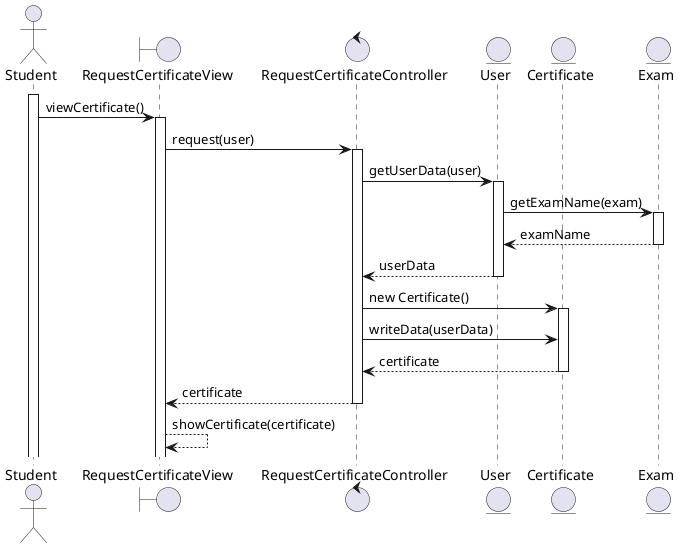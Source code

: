 @startuml DiagramaSecuencia

actor Student
boundary RequestCertificateView
control RequestCertificateController
entity User
entity Certificate
entity Exam


activate Student
Student -> RequestCertificateView: viewCertificate()
activate RequestCertificateView
RequestCertificateView -> RequestCertificateController: request(user)
activate RequestCertificateController
RequestCertificateController -> User: getUserData(user)
activate User
User -> Exam: getExamName(exam)
activate Exam
Exam --> User: examName
deactivate Exam
User --> RequestCertificateController: userData
deactivate User
RequestCertificateController -> Certificate: new Certificate()
activate Certificate
RequestCertificateController -> Certificate: writeData(userData)
Certificate --> RequestCertificateController: certificate
deactivate Certificate
RequestCertificateController --> RequestCertificateView: certificate
deactivate RequestCertificateController
RequestCertificateView --> RequestCertificateView: showCertificate(certificate)


@enduml